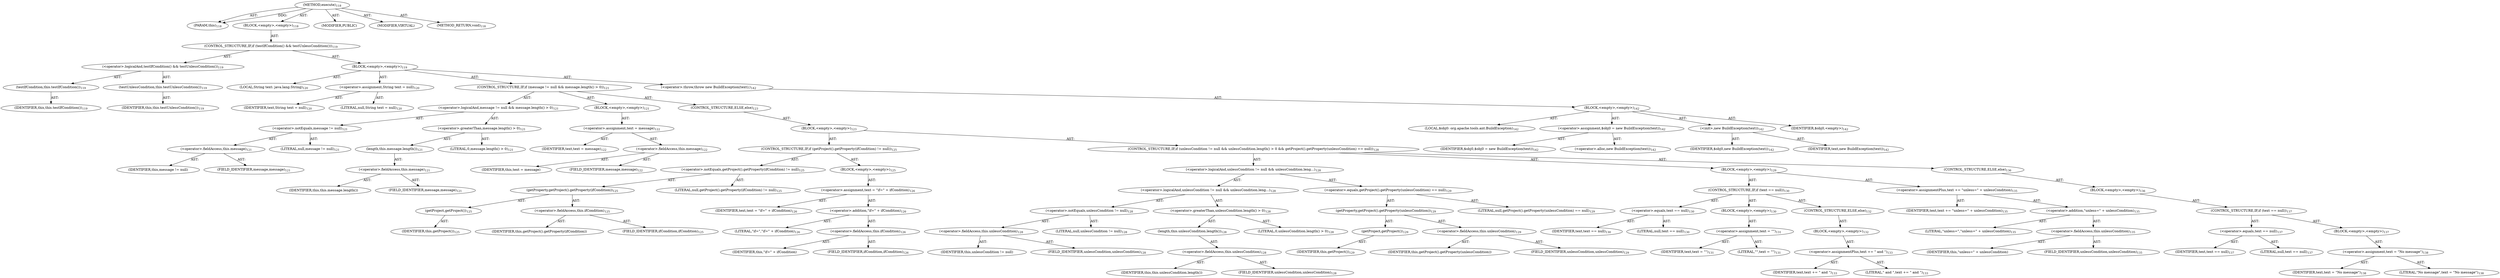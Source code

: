 digraph "execute" {  
"111669149699" [label = <(METHOD,execute)<SUB>118</SUB>> ]
"115964116993" [label = <(PARAM,this)<SUB>118</SUB>> ]
"25769803779" [label = <(BLOCK,&lt;empty&gt;,&lt;empty&gt;)<SUB>118</SUB>> ]
"47244640256" [label = <(CONTROL_STRUCTURE,IF,if (testIfCondition() &amp;&amp; testUnlessCondition()))<SUB>119</SUB>> ]
"30064771078" [label = <(&lt;operator&gt;.logicalAnd,testIfCondition() &amp;&amp; testUnlessCondition())<SUB>119</SUB>> ]
"30064771079" [label = <(testIfCondition,this.testIfCondition())<SUB>119</SUB>> ]
"68719476737" [label = <(IDENTIFIER,this,this.testIfCondition())<SUB>119</SUB>> ]
"30064771080" [label = <(testUnlessCondition,this.testUnlessCondition())<SUB>119</SUB>> ]
"68719476738" [label = <(IDENTIFIER,this,this.testUnlessCondition())<SUB>119</SUB>> ]
"25769803780" [label = <(BLOCK,&lt;empty&gt;,&lt;empty&gt;)<SUB>119</SUB>> ]
"94489280512" [label = <(LOCAL,String text: java.lang.String)<SUB>120</SUB>> ]
"30064771081" [label = <(&lt;operator&gt;.assignment,String text = null)<SUB>120</SUB>> ]
"68719476749" [label = <(IDENTIFIER,text,String text = null)<SUB>120</SUB>> ]
"90194313216" [label = <(LITERAL,null,String text = null)<SUB>120</SUB>> ]
"47244640257" [label = <(CONTROL_STRUCTURE,IF,if (message != null &amp;&amp; message.length() &gt; 0))<SUB>121</SUB>> ]
"30064771082" [label = <(&lt;operator&gt;.logicalAnd,message != null &amp;&amp; message.length() &gt; 0)<SUB>121</SUB>> ]
"30064771083" [label = <(&lt;operator&gt;.notEquals,message != null)<SUB>121</SUB>> ]
"30064771084" [label = <(&lt;operator&gt;.fieldAccess,this.message)<SUB>121</SUB>> ]
"68719476750" [label = <(IDENTIFIER,this,message != null)> ]
"55834574851" [label = <(FIELD_IDENTIFIER,message,message)<SUB>121</SUB>> ]
"90194313217" [label = <(LITERAL,null,message != null)<SUB>121</SUB>> ]
"30064771085" [label = <(&lt;operator&gt;.greaterThan,message.length() &gt; 0)<SUB>121</SUB>> ]
"30064771086" [label = <(length,this.message.length())<SUB>121</SUB>> ]
"30064771087" [label = <(&lt;operator&gt;.fieldAccess,this.message)<SUB>121</SUB>> ]
"68719476751" [label = <(IDENTIFIER,this,this.message.length())> ]
"55834574852" [label = <(FIELD_IDENTIFIER,message,message)<SUB>121</SUB>> ]
"90194313218" [label = <(LITERAL,0,message.length() &gt; 0)<SUB>121</SUB>> ]
"25769803781" [label = <(BLOCK,&lt;empty&gt;,&lt;empty&gt;)<SUB>121</SUB>> ]
"30064771088" [label = <(&lt;operator&gt;.assignment,text = message)<SUB>122</SUB>> ]
"68719476752" [label = <(IDENTIFIER,text,text = message)<SUB>122</SUB>> ]
"30064771089" [label = <(&lt;operator&gt;.fieldAccess,this.message)<SUB>122</SUB>> ]
"68719476753" [label = <(IDENTIFIER,this,text = message)> ]
"55834574853" [label = <(FIELD_IDENTIFIER,message,message)<SUB>122</SUB>> ]
"47244640258" [label = <(CONTROL_STRUCTURE,ELSE,else)<SUB>123</SUB>> ]
"25769803782" [label = <(BLOCK,&lt;empty&gt;,&lt;empty&gt;)<SUB>123</SUB>> ]
"47244640259" [label = <(CONTROL_STRUCTURE,IF,if (getProject().getProperty(ifCondition) != null))<SUB>125</SUB>> ]
"30064771090" [label = <(&lt;operator&gt;.notEquals,getProject().getProperty(ifCondition) != null)<SUB>125</SUB>> ]
"30064771091" [label = <(getProperty,getProject().getProperty(ifCondition))<SUB>125</SUB>> ]
"30064771092" [label = <(getProject,getProject())<SUB>125</SUB>> ]
"68719476739" [label = <(IDENTIFIER,this,getProject())<SUB>125</SUB>> ]
"30064771093" [label = <(&lt;operator&gt;.fieldAccess,this.ifCondition)<SUB>125</SUB>> ]
"68719476754" [label = <(IDENTIFIER,this,getProject().getProperty(ifCondition))> ]
"55834574854" [label = <(FIELD_IDENTIFIER,ifCondition,ifCondition)<SUB>125</SUB>> ]
"90194313219" [label = <(LITERAL,null,getProject().getProperty(ifCondition) != null)<SUB>125</SUB>> ]
"25769803783" [label = <(BLOCK,&lt;empty&gt;,&lt;empty&gt;)<SUB>125</SUB>> ]
"30064771094" [label = <(&lt;operator&gt;.assignment,text = &quot;if=&quot; + ifCondition)<SUB>126</SUB>> ]
"68719476755" [label = <(IDENTIFIER,text,text = &quot;if=&quot; + ifCondition)<SUB>126</SUB>> ]
"30064771095" [label = <(&lt;operator&gt;.addition,&quot;if=&quot; + ifCondition)<SUB>126</SUB>> ]
"90194313220" [label = <(LITERAL,&quot;if=&quot;,&quot;if=&quot; + ifCondition)<SUB>126</SUB>> ]
"30064771096" [label = <(&lt;operator&gt;.fieldAccess,this.ifCondition)<SUB>126</SUB>> ]
"68719476756" [label = <(IDENTIFIER,this,&quot;if=&quot; + ifCondition)> ]
"55834574855" [label = <(FIELD_IDENTIFIER,ifCondition,ifCondition)<SUB>126</SUB>> ]
"47244640260" [label = <(CONTROL_STRUCTURE,IF,if (unlessCondition != null &amp;&amp; unlessCondition.length() &gt; 0 &amp;&amp; getProject().getProperty(unlessCondition) == null))<SUB>128</SUB>> ]
"30064771097" [label = <(&lt;operator&gt;.logicalAnd,unlessCondition != null &amp;&amp; unlessCondition.leng...)<SUB>128</SUB>> ]
"30064771098" [label = <(&lt;operator&gt;.logicalAnd,unlessCondition != null &amp;&amp; unlessCondition.leng...)<SUB>128</SUB>> ]
"30064771099" [label = <(&lt;operator&gt;.notEquals,unlessCondition != null)<SUB>128</SUB>> ]
"30064771100" [label = <(&lt;operator&gt;.fieldAccess,this.unlessCondition)<SUB>128</SUB>> ]
"68719476757" [label = <(IDENTIFIER,this,unlessCondition != null)> ]
"55834574856" [label = <(FIELD_IDENTIFIER,unlessCondition,unlessCondition)<SUB>128</SUB>> ]
"90194313221" [label = <(LITERAL,null,unlessCondition != null)<SUB>128</SUB>> ]
"30064771101" [label = <(&lt;operator&gt;.greaterThan,unlessCondition.length() &gt; 0)<SUB>128</SUB>> ]
"30064771102" [label = <(length,this.unlessCondition.length())<SUB>128</SUB>> ]
"30064771103" [label = <(&lt;operator&gt;.fieldAccess,this.unlessCondition)<SUB>128</SUB>> ]
"68719476758" [label = <(IDENTIFIER,this,this.unlessCondition.length())> ]
"55834574857" [label = <(FIELD_IDENTIFIER,unlessCondition,unlessCondition)<SUB>128</SUB>> ]
"90194313222" [label = <(LITERAL,0,unlessCondition.length() &gt; 0)<SUB>128</SUB>> ]
"30064771104" [label = <(&lt;operator&gt;.equals,getProject().getProperty(unlessCondition) == null)<SUB>129</SUB>> ]
"30064771105" [label = <(getProperty,getProject().getProperty(unlessCondition))<SUB>129</SUB>> ]
"30064771106" [label = <(getProject,getProject())<SUB>129</SUB>> ]
"68719476740" [label = <(IDENTIFIER,this,getProject())<SUB>129</SUB>> ]
"30064771107" [label = <(&lt;operator&gt;.fieldAccess,this.unlessCondition)<SUB>129</SUB>> ]
"68719476759" [label = <(IDENTIFIER,this,getProject().getProperty(unlessCondition))> ]
"55834574858" [label = <(FIELD_IDENTIFIER,unlessCondition,unlessCondition)<SUB>129</SUB>> ]
"90194313223" [label = <(LITERAL,null,getProject().getProperty(unlessCondition) == null)<SUB>129</SUB>> ]
"25769803784" [label = <(BLOCK,&lt;empty&gt;,&lt;empty&gt;)<SUB>129</SUB>> ]
"47244640261" [label = <(CONTROL_STRUCTURE,IF,if (text == null))<SUB>130</SUB>> ]
"30064771108" [label = <(&lt;operator&gt;.equals,text == null)<SUB>130</SUB>> ]
"68719476760" [label = <(IDENTIFIER,text,text == null)<SUB>130</SUB>> ]
"90194313224" [label = <(LITERAL,null,text == null)<SUB>130</SUB>> ]
"25769803785" [label = <(BLOCK,&lt;empty&gt;,&lt;empty&gt;)<SUB>130</SUB>> ]
"30064771109" [label = <(&lt;operator&gt;.assignment,text = &quot;&quot;)<SUB>131</SUB>> ]
"68719476761" [label = <(IDENTIFIER,text,text = &quot;&quot;)<SUB>131</SUB>> ]
"90194313225" [label = <(LITERAL,&quot;&quot;,text = &quot;&quot;)<SUB>131</SUB>> ]
"47244640262" [label = <(CONTROL_STRUCTURE,ELSE,else)<SUB>132</SUB>> ]
"25769803786" [label = <(BLOCK,&lt;empty&gt;,&lt;empty&gt;)<SUB>132</SUB>> ]
"30064771110" [label = <(&lt;operator&gt;.assignmentPlus,text += &quot; and &quot;)<SUB>133</SUB>> ]
"68719476762" [label = <(IDENTIFIER,text,text += &quot; and &quot;)<SUB>133</SUB>> ]
"90194313226" [label = <(LITERAL,&quot; and &quot;,text += &quot; and &quot;)<SUB>133</SUB>> ]
"30064771111" [label = <(&lt;operator&gt;.assignmentPlus,text += &quot;unless=&quot; + unlessCondition)<SUB>135</SUB>> ]
"68719476763" [label = <(IDENTIFIER,text,text += &quot;unless=&quot; + unlessCondition)<SUB>135</SUB>> ]
"30064771112" [label = <(&lt;operator&gt;.addition,&quot;unless=&quot; + unlessCondition)<SUB>135</SUB>> ]
"90194313227" [label = <(LITERAL,&quot;unless=&quot;,&quot;unless=&quot; + unlessCondition)<SUB>135</SUB>> ]
"30064771113" [label = <(&lt;operator&gt;.fieldAccess,this.unlessCondition)<SUB>135</SUB>> ]
"68719476764" [label = <(IDENTIFIER,this,&quot;unless=&quot; + unlessCondition)> ]
"55834574859" [label = <(FIELD_IDENTIFIER,unlessCondition,unlessCondition)<SUB>135</SUB>> ]
"47244640263" [label = <(CONTROL_STRUCTURE,ELSE,else)<SUB>136</SUB>> ]
"25769803787" [label = <(BLOCK,&lt;empty&gt;,&lt;empty&gt;)<SUB>136</SUB>> ]
"47244640264" [label = <(CONTROL_STRUCTURE,IF,if (text == null))<SUB>137</SUB>> ]
"30064771114" [label = <(&lt;operator&gt;.equals,text == null)<SUB>137</SUB>> ]
"68719476765" [label = <(IDENTIFIER,text,text == null)<SUB>137</SUB>> ]
"90194313228" [label = <(LITERAL,null,text == null)<SUB>137</SUB>> ]
"25769803788" [label = <(BLOCK,&lt;empty&gt;,&lt;empty&gt;)<SUB>137</SUB>> ]
"30064771115" [label = <(&lt;operator&gt;.assignment,text = &quot;No message&quot;)<SUB>138</SUB>> ]
"68719476766" [label = <(IDENTIFIER,text,text = &quot;No message&quot;)<SUB>138</SUB>> ]
"90194313229" [label = <(LITERAL,&quot;No message&quot;,text = &quot;No message&quot;)<SUB>138</SUB>> ]
"30064771116" [label = <(&lt;operator&gt;.throw,throw new BuildException(text);)<SUB>142</SUB>> ]
"25769803789" [label = <(BLOCK,&lt;empty&gt;,&lt;empty&gt;)<SUB>142</SUB>> ]
"94489280513" [label = <(LOCAL,$obj0: org.apache.tools.ant.BuildException)<SUB>142</SUB>> ]
"30064771117" [label = <(&lt;operator&gt;.assignment,$obj0 = new BuildException(text))<SUB>142</SUB>> ]
"68719476767" [label = <(IDENTIFIER,$obj0,$obj0 = new BuildException(text))<SUB>142</SUB>> ]
"30064771118" [label = <(&lt;operator&gt;.alloc,new BuildException(text))<SUB>142</SUB>> ]
"30064771119" [label = <(&lt;init&gt;,new BuildException(text))<SUB>142</SUB>> ]
"68719476768" [label = <(IDENTIFIER,$obj0,new BuildException(text))<SUB>142</SUB>> ]
"68719476769" [label = <(IDENTIFIER,text,new BuildException(text))<SUB>142</SUB>> ]
"68719476770" [label = <(IDENTIFIER,$obj0,&lt;empty&gt;)<SUB>142</SUB>> ]
"133143986185" [label = <(MODIFIER,PUBLIC)> ]
"133143986186" [label = <(MODIFIER,VIRTUAL)> ]
"128849018883" [label = <(METHOD_RETURN,void)<SUB>118</SUB>> ]
  "111669149699" -> "115964116993"  [ label = "AST: "] 
  "111669149699" -> "25769803779"  [ label = "AST: "] 
  "111669149699" -> "133143986185"  [ label = "AST: "] 
  "111669149699" -> "133143986186"  [ label = "AST: "] 
  "111669149699" -> "128849018883"  [ label = "AST: "] 
  "25769803779" -> "47244640256"  [ label = "AST: "] 
  "47244640256" -> "30064771078"  [ label = "AST: "] 
  "47244640256" -> "25769803780"  [ label = "AST: "] 
  "30064771078" -> "30064771079"  [ label = "AST: "] 
  "30064771078" -> "30064771080"  [ label = "AST: "] 
  "30064771079" -> "68719476737"  [ label = "AST: "] 
  "30064771080" -> "68719476738"  [ label = "AST: "] 
  "25769803780" -> "94489280512"  [ label = "AST: "] 
  "25769803780" -> "30064771081"  [ label = "AST: "] 
  "25769803780" -> "47244640257"  [ label = "AST: "] 
  "25769803780" -> "30064771116"  [ label = "AST: "] 
  "30064771081" -> "68719476749"  [ label = "AST: "] 
  "30064771081" -> "90194313216"  [ label = "AST: "] 
  "47244640257" -> "30064771082"  [ label = "AST: "] 
  "47244640257" -> "25769803781"  [ label = "AST: "] 
  "47244640257" -> "47244640258"  [ label = "AST: "] 
  "30064771082" -> "30064771083"  [ label = "AST: "] 
  "30064771082" -> "30064771085"  [ label = "AST: "] 
  "30064771083" -> "30064771084"  [ label = "AST: "] 
  "30064771083" -> "90194313217"  [ label = "AST: "] 
  "30064771084" -> "68719476750"  [ label = "AST: "] 
  "30064771084" -> "55834574851"  [ label = "AST: "] 
  "30064771085" -> "30064771086"  [ label = "AST: "] 
  "30064771085" -> "90194313218"  [ label = "AST: "] 
  "30064771086" -> "30064771087"  [ label = "AST: "] 
  "30064771087" -> "68719476751"  [ label = "AST: "] 
  "30064771087" -> "55834574852"  [ label = "AST: "] 
  "25769803781" -> "30064771088"  [ label = "AST: "] 
  "30064771088" -> "68719476752"  [ label = "AST: "] 
  "30064771088" -> "30064771089"  [ label = "AST: "] 
  "30064771089" -> "68719476753"  [ label = "AST: "] 
  "30064771089" -> "55834574853"  [ label = "AST: "] 
  "47244640258" -> "25769803782"  [ label = "AST: "] 
  "25769803782" -> "47244640259"  [ label = "AST: "] 
  "25769803782" -> "47244640260"  [ label = "AST: "] 
  "47244640259" -> "30064771090"  [ label = "AST: "] 
  "47244640259" -> "25769803783"  [ label = "AST: "] 
  "30064771090" -> "30064771091"  [ label = "AST: "] 
  "30064771090" -> "90194313219"  [ label = "AST: "] 
  "30064771091" -> "30064771092"  [ label = "AST: "] 
  "30064771091" -> "30064771093"  [ label = "AST: "] 
  "30064771092" -> "68719476739"  [ label = "AST: "] 
  "30064771093" -> "68719476754"  [ label = "AST: "] 
  "30064771093" -> "55834574854"  [ label = "AST: "] 
  "25769803783" -> "30064771094"  [ label = "AST: "] 
  "30064771094" -> "68719476755"  [ label = "AST: "] 
  "30064771094" -> "30064771095"  [ label = "AST: "] 
  "30064771095" -> "90194313220"  [ label = "AST: "] 
  "30064771095" -> "30064771096"  [ label = "AST: "] 
  "30064771096" -> "68719476756"  [ label = "AST: "] 
  "30064771096" -> "55834574855"  [ label = "AST: "] 
  "47244640260" -> "30064771097"  [ label = "AST: "] 
  "47244640260" -> "25769803784"  [ label = "AST: "] 
  "47244640260" -> "47244640263"  [ label = "AST: "] 
  "30064771097" -> "30064771098"  [ label = "AST: "] 
  "30064771097" -> "30064771104"  [ label = "AST: "] 
  "30064771098" -> "30064771099"  [ label = "AST: "] 
  "30064771098" -> "30064771101"  [ label = "AST: "] 
  "30064771099" -> "30064771100"  [ label = "AST: "] 
  "30064771099" -> "90194313221"  [ label = "AST: "] 
  "30064771100" -> "68719476757"  [ label = "AST: "] 
  "30064771100" -> "55834574856"  [ label = "AST: "] 
  "30064771101" -> "30064771102"  [ label = "AST: "] 
  "30064771101" -> "90194313222"  [ label = "AST: "] 
  "30064771102" -> "30064771103"  [ label = "AST: "] 
  "30064771103" -> "68719476758"  [ label = "AST: "] 
  "30064771103" -> "55834574857"  [ label = "AST: "] 
  "30064771104" -> "30064771105"  [ label = "AST: "] 
  "30064771104" -> "90194313223"  [ label = "AST: "] 
  "30064771105" -> "30064771106"  [ label = "AST: "] 
  "30064771105" -> "30064771107"  [ label = "AST: "] 
  "30064771106" -> "68719476740"  [ label = "AST: "] 
  "30064771107" -> "68719476759"  [ label = "AST: "] 
  "30064771107" -> "55834574858"  [ label = "AST: "] 
  "25769803784" -> "47244640261"  [ label = "AST: "] 
  "25769803784" -> "30064771111"  [ label = "AST: "] 
  "47244640261" -> "30064771108"  [ label = "AST: "] 
  "47244640261" -> "25769803785"  [ label = "AST: "] 
  "47244640261" -> "47244640262"  [ label = "AST: "] 
  "30064771108" -> "68719476760"  [ label = "AST: "] 
  "30064771108" -> "90194313224"  [ label = "AST: "] 
  "25769803785" -> "30064771109"  [ label = "AST: "] 
  "30064771109" -> "68719476761"  [ label = "AST: "] 
  "30064771109" -> "90194313225"  [ label = "AST: "] 
  "47244640262" -> "25769803786"  [ label = "AST: "] 
  "25769803786" -> "30064771110"  [ label = "AST: "] 
  "30064771110" -> "68719476762"  [ label = "AST: "] 
  "30064771110" -> "90194313226"  [ label = "AST: "] 
  "30064771111" -> "68719476763"  [ label = "AST: "] 
  "30064771111" -> "30064771112"  [ label = "AST: "] 
  "30064771112" -> "90194313227"  [ label = "AST: "] 
  "30064771112" -> "30064771113"  [ label = "AST: "] 
  "30064771113" -> "68719476764"  [ label = "AST: "] 
  "30064771113" -> "55834574859"  [ label = "AST: "] 
  "47244640263" -> "25769803787"  [ label = "AST: "] 
  "25769803787" -> "47244640264"  [ label = "AST: "] 
  "47244640264" -> "30064771114"  [ label = "AST: "] 
  "47244640264" -> "25769803788"  [ label = "AST: "] 
  "30064771114" -> "68719476765"  [ label = "AST: "] 
  "30064771114" -> "90194313228"  [ label = "AST: "] 
  "25769803788" -> "30064771115"  [ label = "AST: "] 
  "30064771115" -> "68719476766"  [ label = "AST: "] 
  "30064771115" -> "90194313229"  [ label = "AST: "] 
  "30064771116" -> "25769803789"  [ label = "AST: "] 
  "25769803789" -> "94489280513"  [ label = "AST: "] 
  "25769803789" -> "30064771117"  [ label = "AST: "] 
  "25769803789" -> "30064771119"  [ label = "AST: "] 
  "25769803789" -> "68719476770"  [ label = "AST: "] 
  "30064771117" -> "68719476767"  [ label = "AST: "] 
  "30064771117" -> "30064771118"  [ label = "AST: "] 
  "30064771119" -> "68719476768"  [ label = "AST: "] 
  "30064771119" -> "68719476769"  [ label = "AST: "] 
  "111669149699" -> "115964116993"  [ label = "DDG: "] 
}
